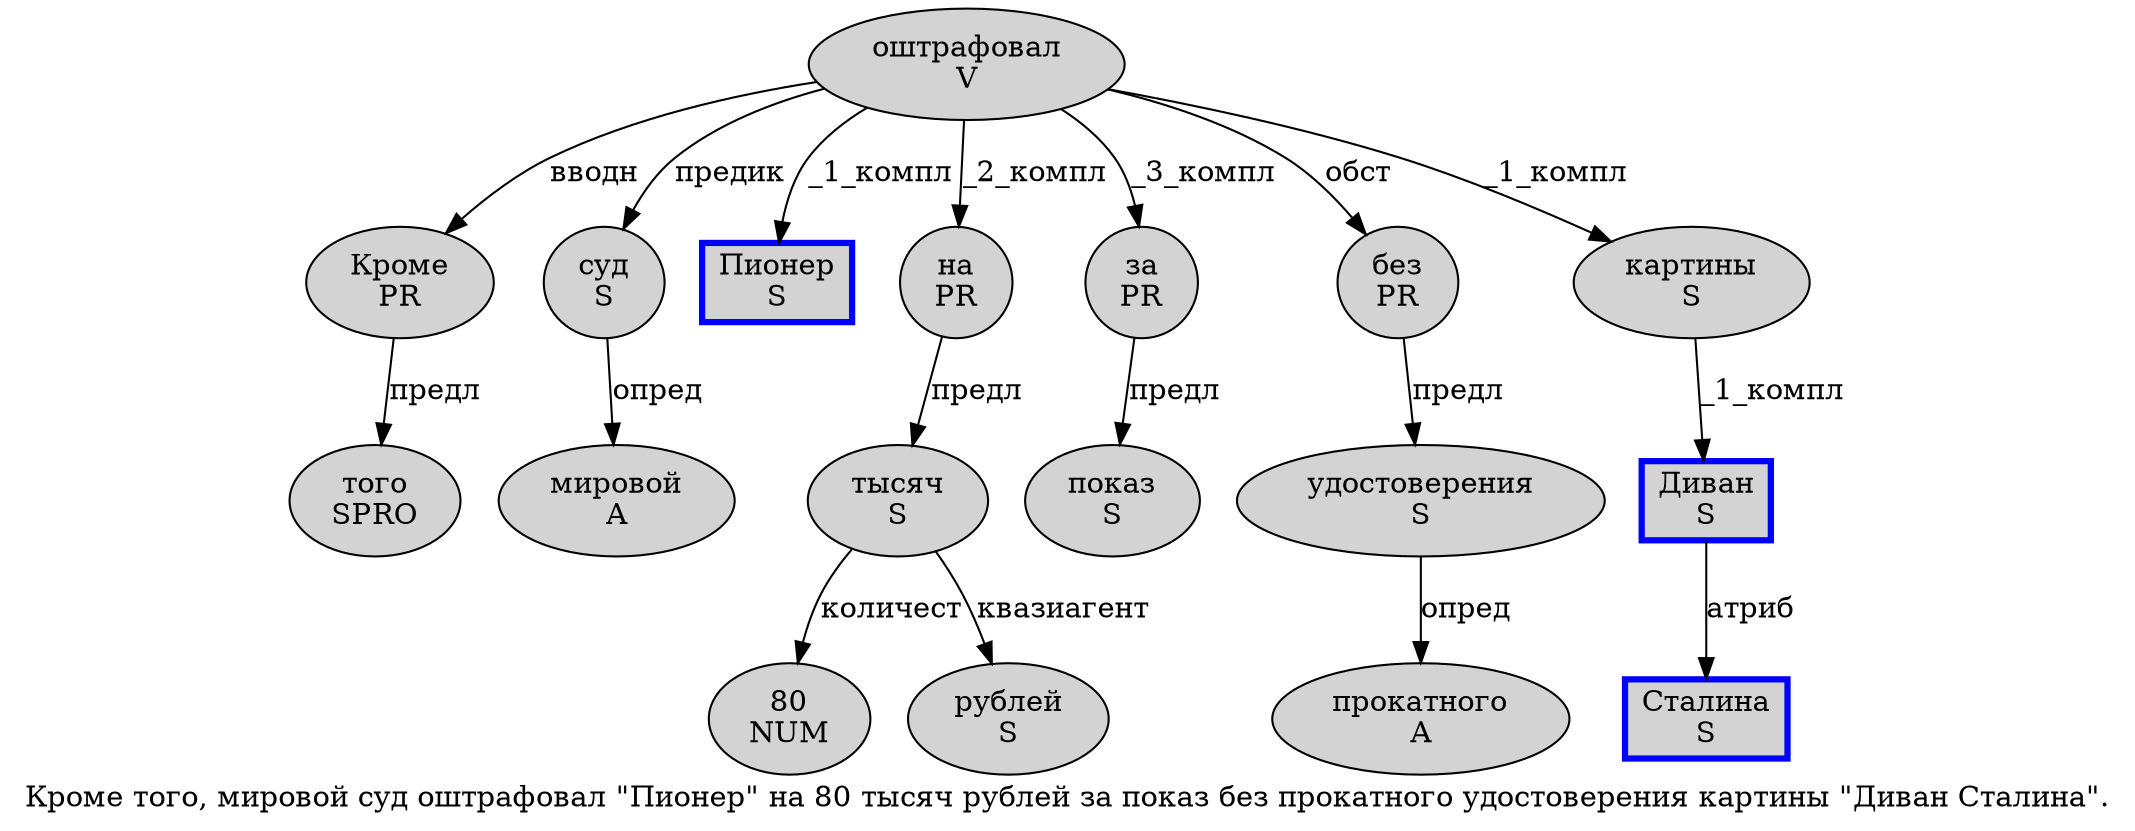 digraph SENTENCE_1143 {
	graph [label="Кроме того, мировой суд оштрафовал \"Пионер\" на 80 тысяч рублей за показ без прокатного удостоверения картины \"Диван Сталина\"."]
	node [style=filled]
		0 [label="Кроме
PR" color="" fillcolor=lightgray penwidth=1 shape=ellipse]
		1 [label="того
SPRO" color="" fillcolor=lightgray penwidth=1 shape=ellipse]
		3 [label="мировой
A" color="" fillcolor=lightgray penwidth=1 shape=ellipse]
		4 [label="суд
S" color="" fillcolor=lightgray penwidth=1 shape=ellipse]
		5 [label="оштрафовал
V" color="" fillcolor=lightgray penwidth=1 shape=ellipse]
		7 [label="Пионер
S" color=blue fillcolor=lightgray penwidth=3 shape=box]
		9 [label="на
PR" color="" fillcolor=lightgray penwidth=1 shape=ellipse]
		10 [label="80
NUM" color="" fillcolor=lightgray penwidth=1 shape=ellipse]
		11 [label="тысяч
S" color="" fillcolor=lightgray penwidth=1 shape=ellipse]
		12 [label="рублей
S" color="" fillcolor=lightgray penwidth=1 shape=ellipse]
		13 [label="за
PR" color="" fillcolor=lightgray penwidth=1 shape=ellipse]
		14 [label="показ
S" color="" fillcolor=lightgray penwidth=1 shape=ellipse]
		15 [label="без
PR" color="" fillcolor=lightgray penwidth=1 shape=ellipse]
		16 [label="прокатного
A" color="" fillcolor=lightgray penwidth=1 shape=ellipse]
		17 [label="удостоверения
S" color="" fillcolor=lightgray penwidth=1 shape=ellipse]
		18 [label="картины
S" color="" fillcolor=lightgray penwidth=1 shape=ellipse]
		20 [label="Диван
S" color=blue fillcolor=lightgray penwidth=3 shape=box]
		21 [label="Сталина
S" color=blue fillcolor=lightgray penwidth=3 shape=box]
			11 -> 10 [label="количест"]
			11 -> 12 [label="квазиагент"]
			4 -> 3 [label="опред"]
			15 -> 17 [label="предл"]
			0 -> 1 [label="предл"]
			5 -> 0 [label="вводн"]
			5 -> 4 [label="предик"]
			5 -> 7 [label="_1_компл"]
			5 -> 9 [label="_2_компл"]
			5 -> 13 [label="_3_компл"]
			5 -> 15 [label="обст"]
			5 -> 18 [label="_1_компл"]
			18 -> 20 [label="_1_компл"]
			13 -> 14 [label="предл"]
			9 -> 11 [label="предл"]
			20 -> 21 [label="атриб"]
			17 -> 16 [label="опред"]
}